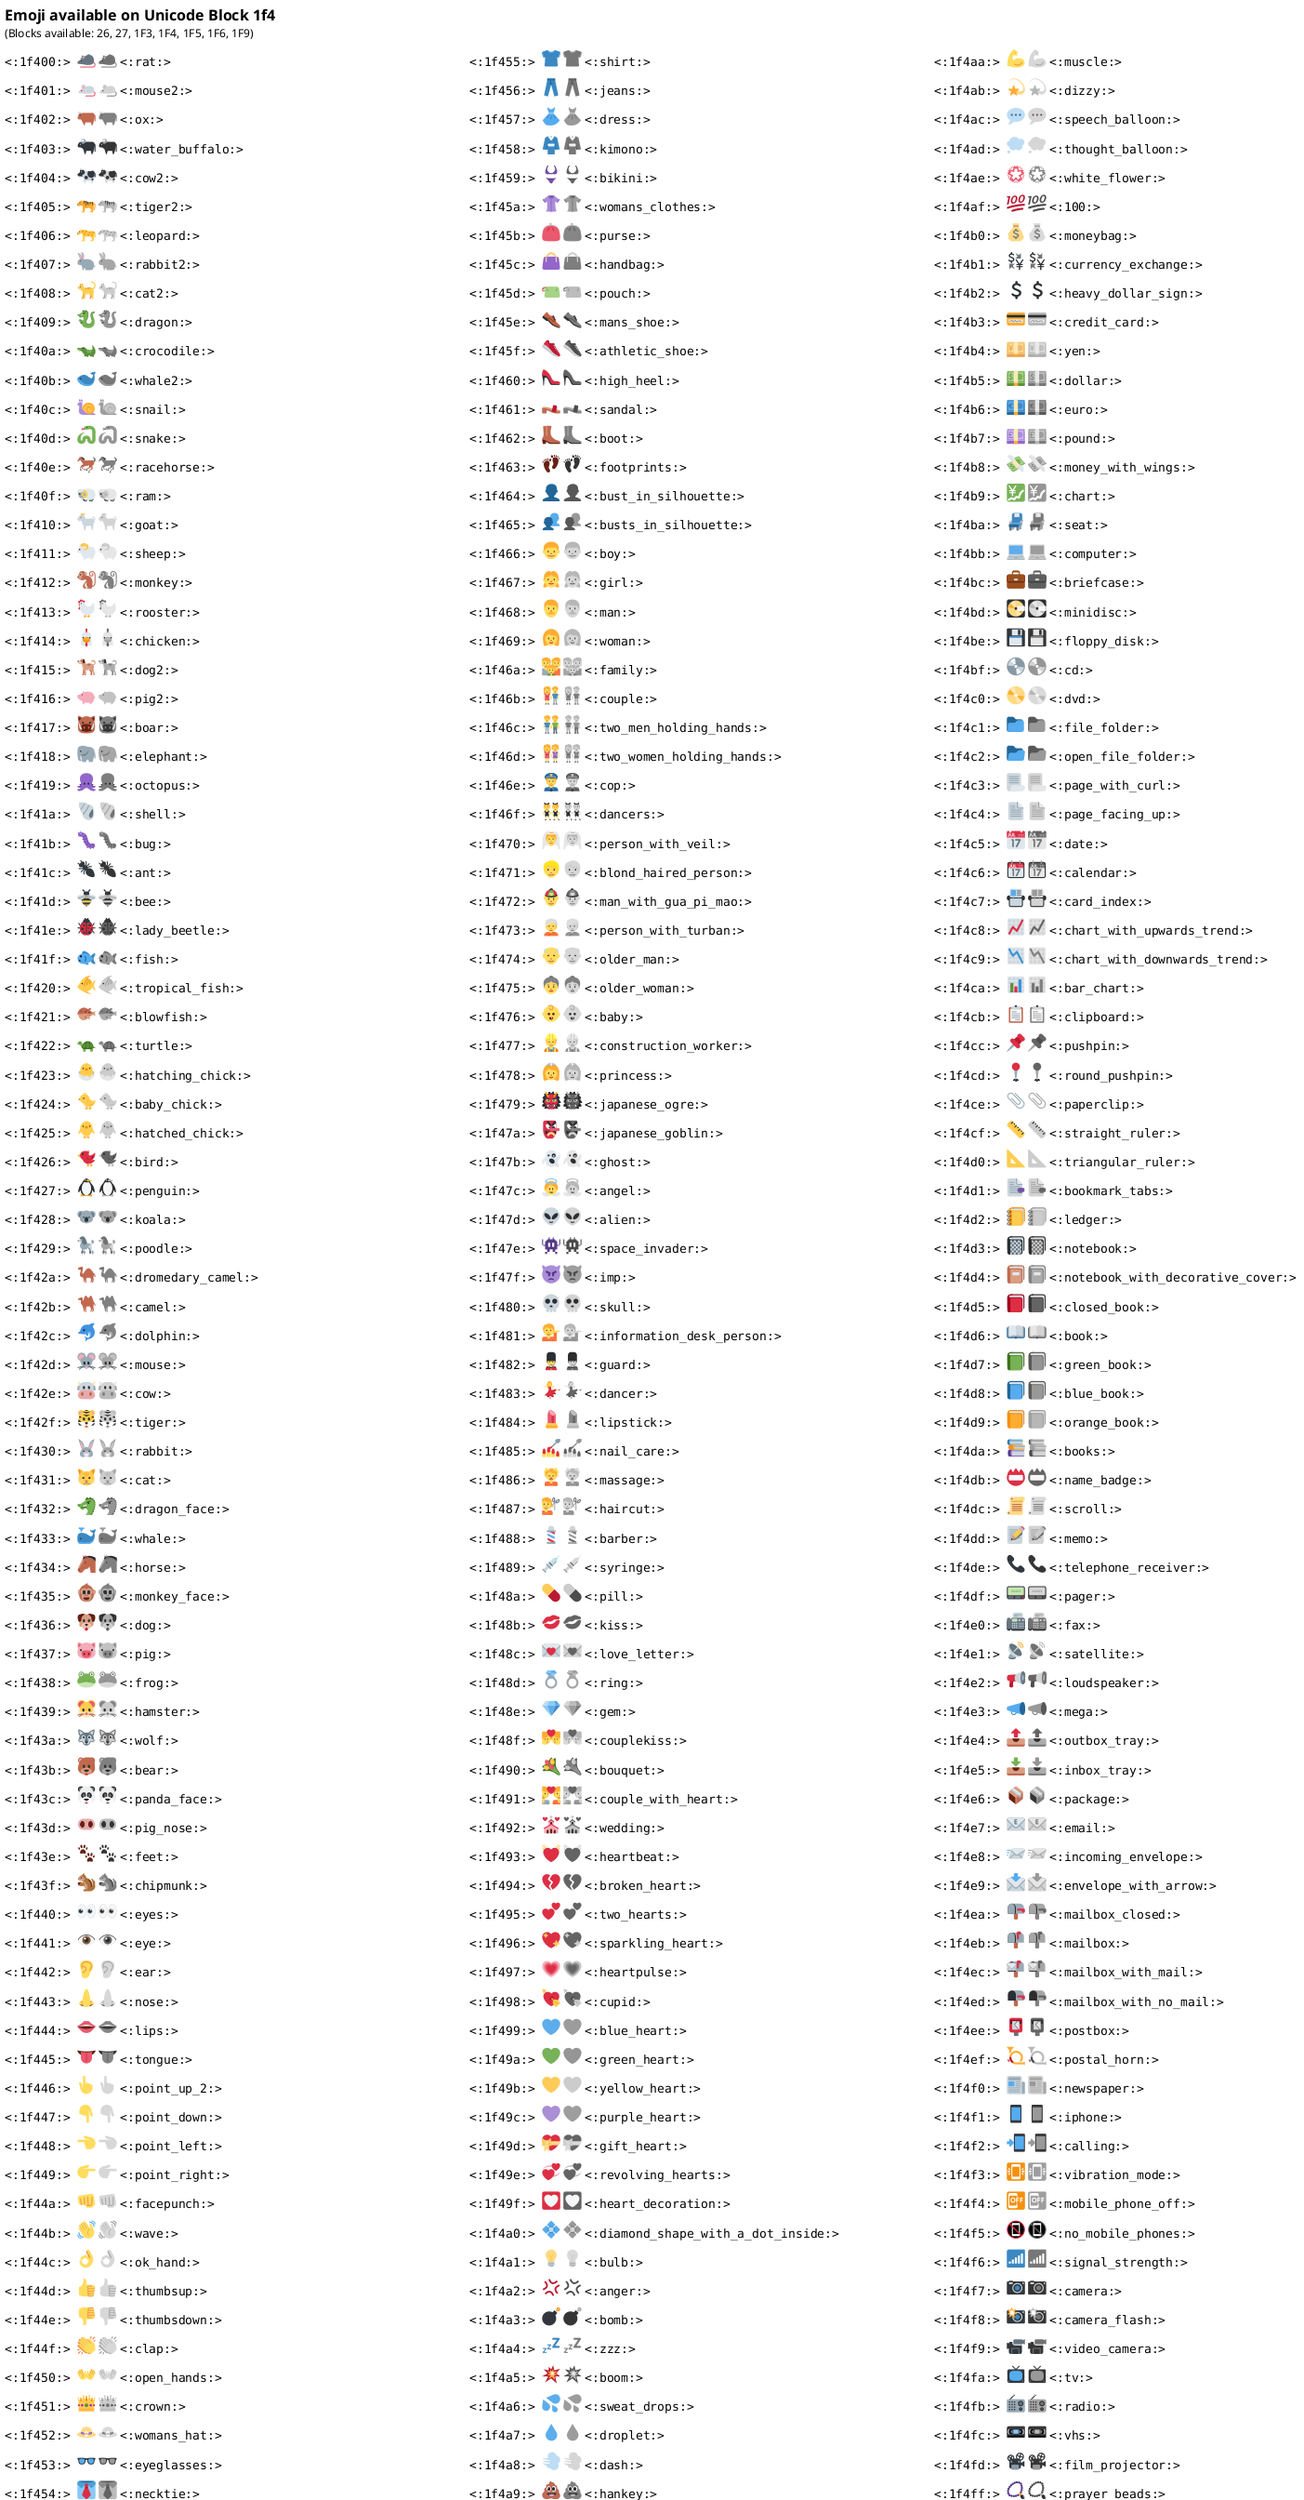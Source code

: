 @startuml Emoji Test
' emoji
' emoji 26
' emoji 27
' emoji 1f3
emoji 1f4
' emoji 1f5
' emoji 1f6
' emoji 1f9
@enduml